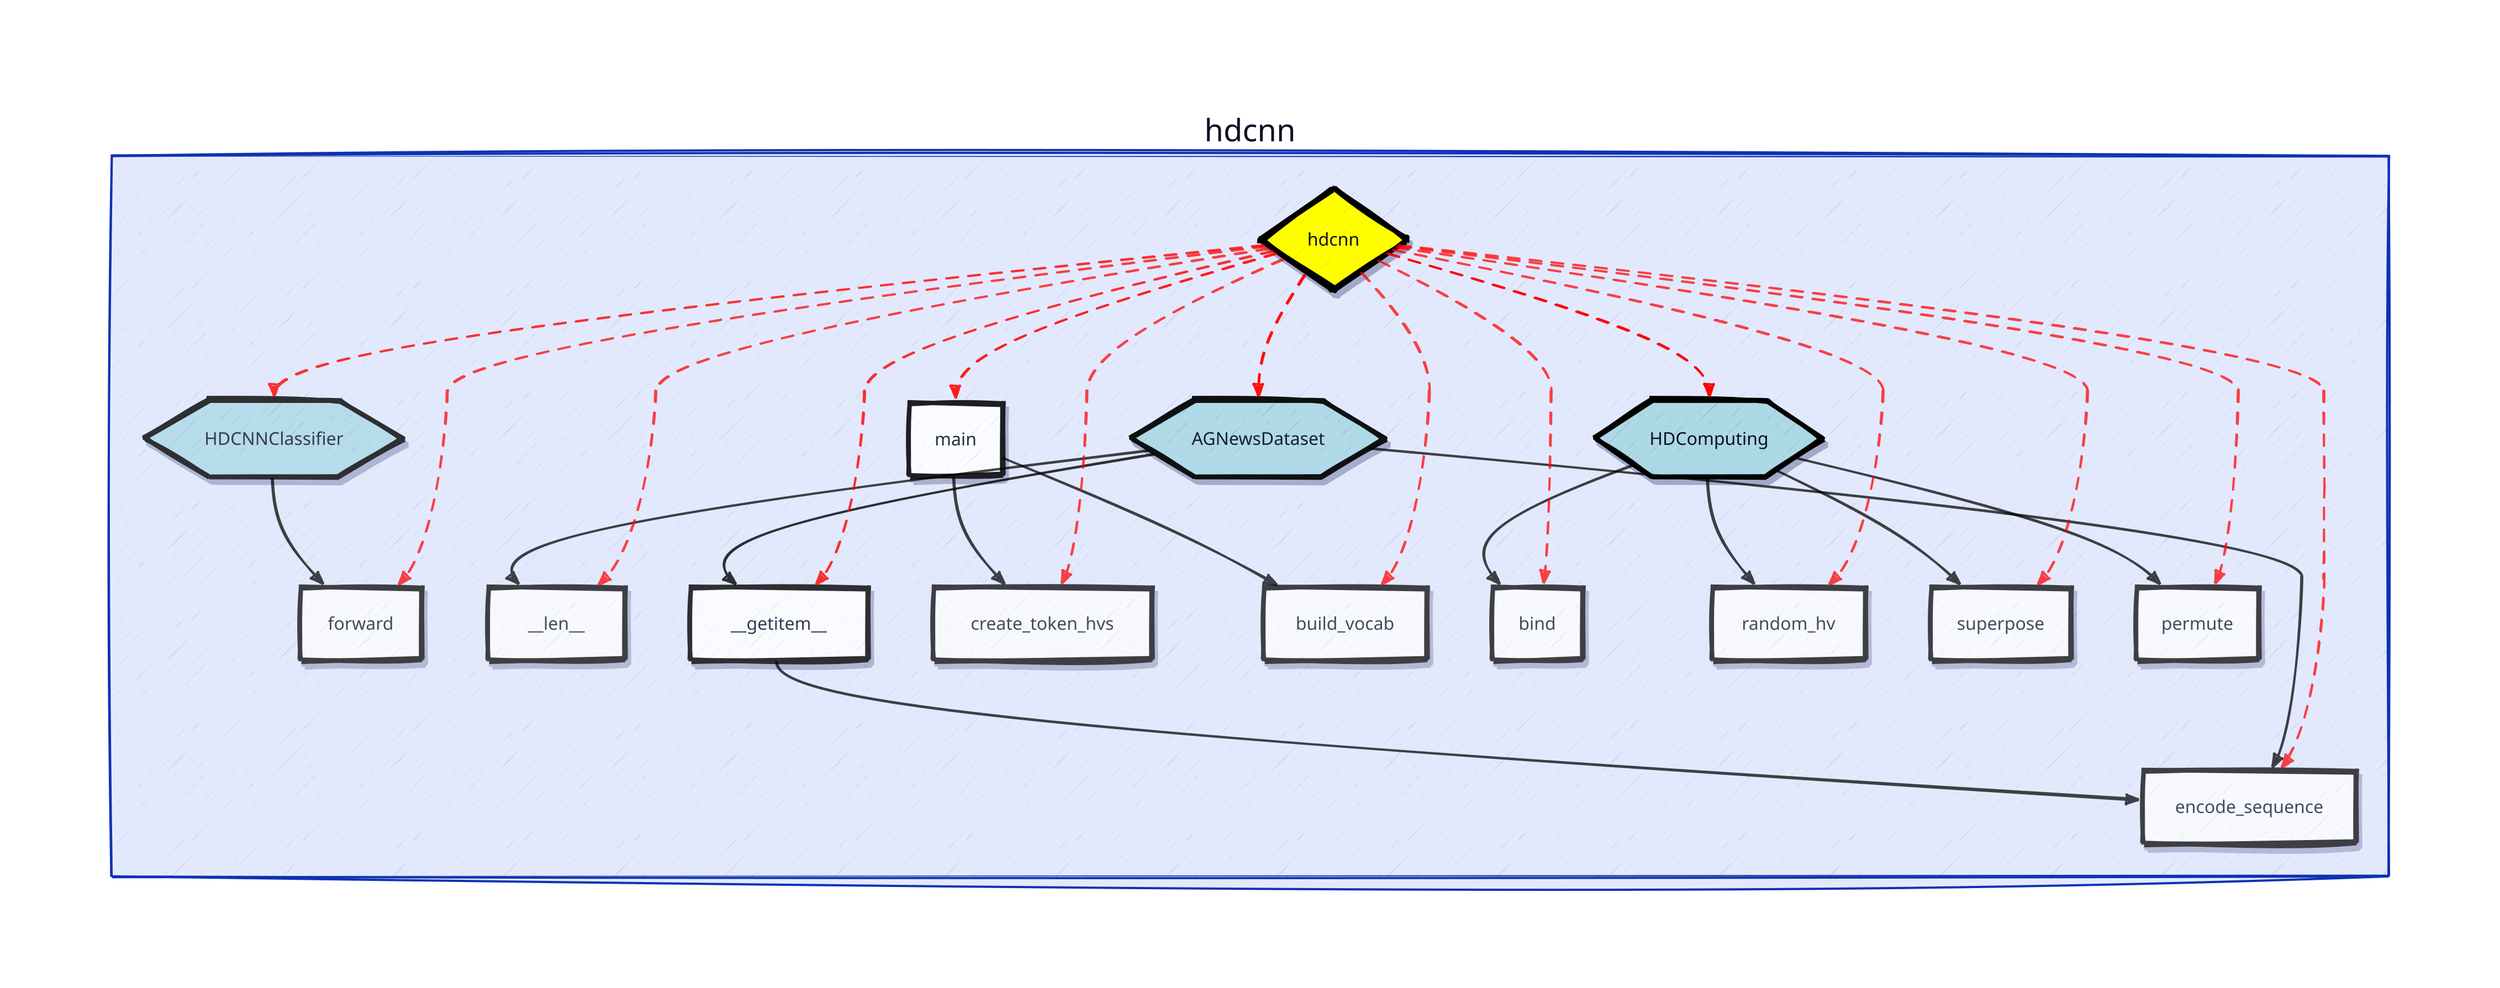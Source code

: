 vars: {
  d2-config: {
    sketch: true
  }
}
classes: {
  file: {
    label: ""
    shape: diamond
    style: {
      fill: yellow
      shadow: true
    }
  }
}

classes: {
  class: {
    label: ""
    shape: hexagon
    style: {
      fill: lightblue
      shadow: true
    }
  }
}

classes: {
  function: {
    label: ""
    shape: rectangle
    style: {
      fill: white
      shadow: false
    }
  }
}
hdcnn.HDCNNClassifier.class: class
hdcnn.HDCNNClassifier.label: "HDCNNClassifier"
hdcnn.HDCNNClassifier: {
  style: {
    opacity: 0.80
    stroke: "black"
    stroke-width: 4
    shadow: true
  }
}
hdcnn.encode_sequence.class: function
hdcnn.encode_sequence.label: "encode_sequence"
hdcnn.encode_sequence: {
  style: {
    opacity: 0.73
    stroke: "black"
    stroke-width: 4
    shadow: true
  }
}
hdcnn.forward.class: function
hdcnn.forward.label: "forward"
hdcnn.forward: {
  style: {
    opacity: 0.73
    stroke: "black"
    stroke-width: 4
    shadow: true
  }
}
hdcnn.HDComputing.class: class
hdcnn.HDComputing.label: "HDComputing"
hdcnn.HDComputing: {
  style: {
    opacity: 1.00
    stroke: "black"
    stroke-width: 4
    shadow: true
  }
}
hdcnn.__len__.class: function
hdcnn.__len__.label: "__len__"
hdcnn.__len__: {
  style: {
    opacity: 0.73
    stroke: "black"
    stroke-width: 4
    shadow: true
  }
}
hdcnn.__getitem__.class: function
hdcnn.__getitem__.label: "__getitem__"
hdcnn.__getitem__: {
  style: {
    opacity: 0.80
    stroke: "black"
    stroke-width: 4
    shadow: true
  }
}
hdcnn.create_token_hvs.class: function
hdcnn.create_token_hvs.label: "create_token_hvs"
hdcnn.create_token_hvs: {
  style: {
    opacity: 0.73
    stroke: "black"
    stroke-width: 4
    shadow: true
  }
}
hdcnn.main.class: function
hdcnn.main.label: "main"
hdcnn.main: {
  style: {
    opacity: 0.87
    stroke: "black"
    stroke-width: 4
    shadow: true
  }
}
hdcnn.build_vocab.class: function
hdcnn.build_vocab.label: "build_vocab"
hdcnn.build_vocab: {
  style: {
    opacity: 0.73
    stroke: "black"
    stroke-width: 4
    shadow: true
  }
}
hdcnn.AGNewsDataset.class: class
hdcnn.AGNewsDataset.label: "AGNewsDataset"
hdcnn.AGNewsDataset: {
  style: {
    opacity: 0.93
    stroke: "black"
    stroke-width: 4
    shadow: true
  }
}
hdcnn.hdcnn.class: file
hdcnn.hdcnn.label: "hdcnn"
hdcnn.hdcnn: {
  style: {
    opacity: 1.00
    stroke: "black"
    stroke-width: 4
    shadow: true
  }
}
hdcnn.bind.class: function
hdcnn.bind.label: "bind"
hdcnn.bind: {
  style: {
    opacity: 0.73
    stroke: "black"
    stroke-width: 4
    shadow: true
  }
}
hdcnn.random_hv.class: function
hdcnn.random_hv.label: "random_hv"
hdcnn.random_hv: {
  style: {
    opacity: 0.73
    stroke: "black"
    stroke-width: 4
    shadow: true
  }
}
hdcnn.superpose.class: function
hdcnn.superpose.label: "superpose"
hdcnn.superpose: {
  style: {
    opacity: 0.73
    stroke: "black"
    stroke-width: 4
    shadow: true
  }
}
hdcnn.permute.class: function
hdcnn.permute.label: "permute"
hdcnn.permute: {
  style: {
    opacity: 0.73
    stroke: "black"
    stroke-width: 4
    shadow: true
  }
}
hdcnn.HDCNNClassifier -> hdcnn.forward: {
  style.stroke: black
  style.opacity: 0.73
  style.stroke-width: 2
}
hdcnn.HDComputing -> hdcnn.random_hv: {
  style.stroke: black
  style.opacity: 0.73
  style.stroke-width: 2
}
hdcnn.HDComputing -> hdcnn.superpose: {
  style.stroke: black
  style.opacity: 0.73
  style.stroke-width: 2
}
hdcnn.HDComputing -> hdcnn.permute: {
  style.stroke: black
  style.opacity: 0.73
  style.stroke-width: 2
}
hdcnn.HDComputing -> hdcnn.bind: {
  style.stroke: black
  style.opacity: 0.73
  style.stroke-width: 2
}
hdcnn.__getitem__ -> hdcnn.encode_sequence: {
  style.stroke: black
  style.opacity: 0.73
  style.stroke-width: 2
}
hdcnn.main -> hdcnn.create_token_hvs: {
  style.stroke: black
  style.opacity: 0.73
  style.stroke-width: 2
}
hdcnn.main -> hdcnn.build_vocab: {
  style.stroke: black
  style.opacity: 0.73
  style.stroke-width: 2
}
hdcnn.AGNewsDataset -> hdcnn.__len__: {
  style.stroke: black
  style.opacity: 0.73
  style.stroke-width: 2
}
hdcnn.AGNewsDataset -> hdcnn.__getitem__: {
  style.stroke: black
  style.opacity: 0.80
  style.stroke-width: 2
}
hdcnn.AGNewsDataset -> hdcnn.encode_sequence: {
  style.stroke: black
  style.opacity: 0.73
  style.stroke-width: 2
}
hdcnn.hdcnn -> hdcnn.HDCNNClassifier: {
  style.stroke: red
  style.opacity: 0.80
  style.stroke-width: 2
  style.stroke-dash: 5
  style.animated: true
}
hdcnn.hdcnn -> hdcnn.encode_sequence: {
  style.stroke: red
  style.opacity: 0.73
  style.stroke-width: 2
  style.stroke-dash: 5
  style.animated: true
}
hdcnn.hdcnn -> hdcnn.forward: {
  style.stroke: red
  style.opacity: 0.73
  style.stroke-width: 2
  style.stroke-dash: 5
  style.animated: true
}
hdcnn.hdcnn -> hdcnn.HDComputing: {
  style.stroke: red
  style.opacity: 1.00
  style.stroke-width: 2
  style.stroke-dash: 5
  style.animated: true
}
hdcnn.hdcnn -> hdcnn.__len__: {
  style.stroke: red
  style.opacity: 0.73
  style.stroke-width: 2
  style.stroke-dash: 5
  style.animated: true
}
hdcnn.hdcnn -> hdcnn.__getitem__: {
  style.stroke: red
  style.opacity: 0.80
  style.stroke-width: 2
  style.stroke-dash: 5
  style.animated: true
}
hdcnn.hdcnn -> hdcnn.create_token_hvs: {
  style.stroke: red
  style.opacity: 0.73
  style.stroke-width: 2
  style.stroke-dash: 5
  style.animated: true
}
hdcnn.hdcnn -> hdcnn.main: {
  style.stroke: red
  style.opacity: 0.87
  style.stroke-width: 2
  style.stroke-dash: 5
  style.animated: true
}
hdcnn.hdcnn -> hdcnn.build_vocab: {
  style.stroke: red
  style.opacity: 0.73
  style.stroke-width: 2
  style.stroke-dash: 5
  style.animated: true
}
hdcnn.hdcnn -> hdcnn.AGNewsDataset: {
  style.stroke: red
  style.opacity: 0.93
  style.stroke-width: 2
  style.stroke-dash: 5
  style.animated: true
}
hdcnn.hdcnn -> hdcnn.bind: {
  style.stroke: red
  style.opacity: 0.73
  style.stroke-width: 2
  style.stroke-dash: 5
  style.animated: true
}
hdcnn.hdcnn -> hdcnn.random_hv: {
  style.stroke: red
  style.opacity: 0.73
  style.stroke-width: 2
  style.stroke-dash: 5
  style.animated: true
}
hdcnn.hdcnn -> hdcnn.superpose: {
  style.stroke: red
  style.opacity: 0.73
  style.stroke-width: 2
  style.stroke-dash: 5
  style.animated: true
}
hdcnn.hdcnn -> hdcnn.permute: {
  style.stroke: red
  style.opacity: 0.73
  style.stroke-width: 2
  style.stroke-dash: 5
  style.animated: true
}